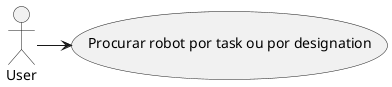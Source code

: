 @startuml
'https://plantuml.com/sequence-diagram

actor User

User -> (Procurar robot por task ou por designation)
@enduml

